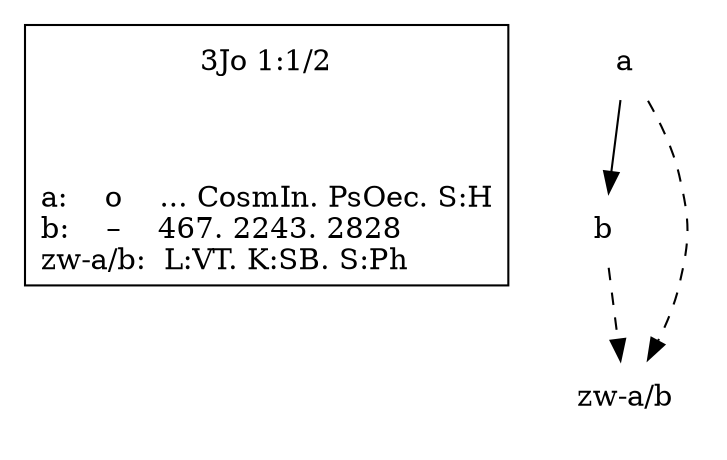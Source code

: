 digraph local_stemma {
	margin=0;
	subgraph cluster_legend {
		passage [shape=plaintext, label="3Jo 1:1/2"];
		readings [shape=plaintext, label="a:    ο    ... CosmIn. PsOec. S:H\lb:    –    467. 2243. 2828\lzw-a/b:  L:VT. K:SB. S:Ph\l"];
		passage -> readings[style=invis];
	}
	subgraph cluster_plot {
		style=invis;
		node [shape=plaintext];
		1 [label="a"];
		2 [label="b"];
        3 [label="zw-a/b"];
		1 -> 2[style=solid];
        1 -> 3[style=dashed];
        2 -> 3[style=dashed];
	}
}